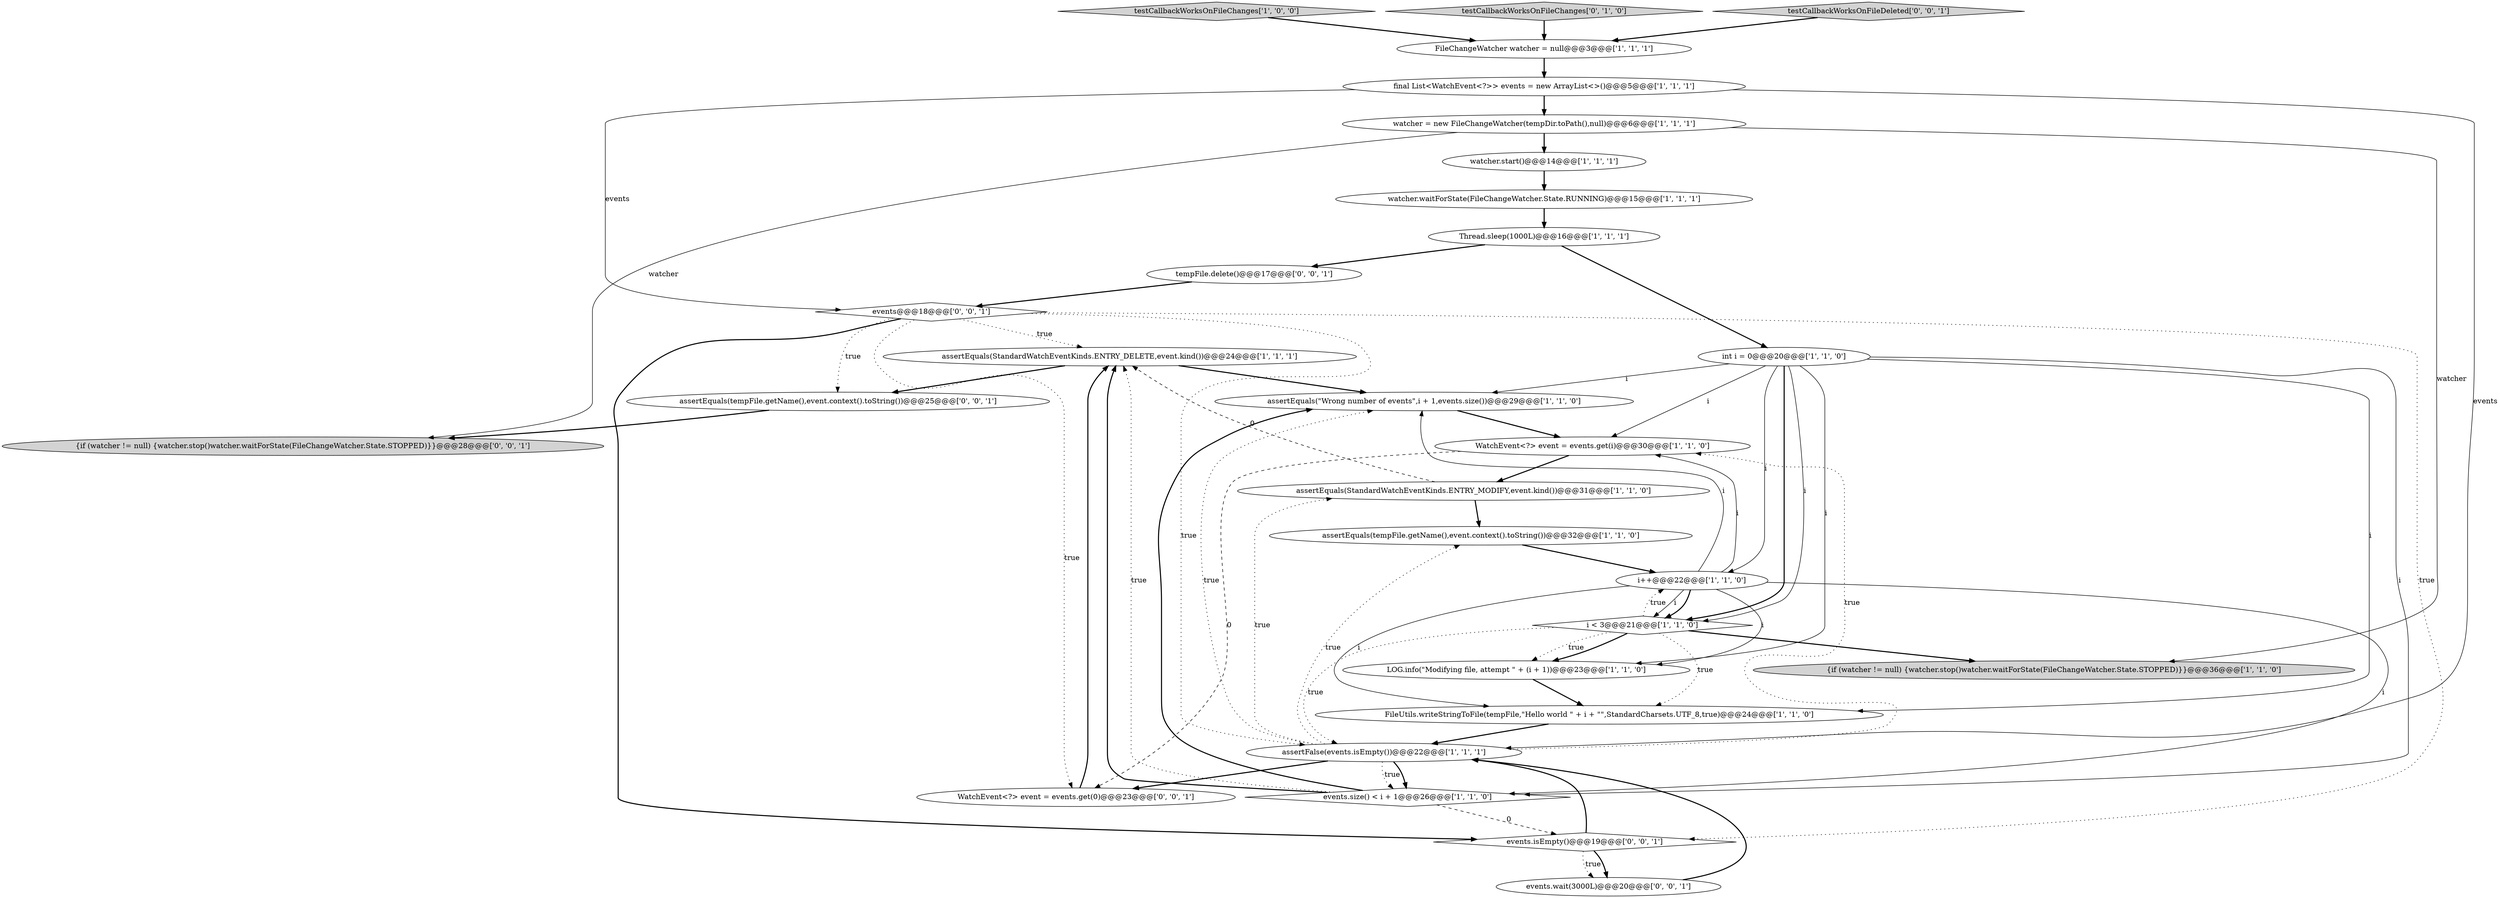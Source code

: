 digraph {
0 [style = filled, label = "Thread.sleep(1000L)@@@16@@@['1', '1', '1']", fillcolor = white, shape = ellipse image = "AAA0AAABBB1BBB"];
5 [style = filled, label = "WatchEvent<?> event = events.get(i)@@@30@@@['1', '1', '0']", fillcolor = white, shape = ellipse image = "AAA0AAABBB1BBB"];
17 [style = filled, label = "events.size() < i + 1@@@26@@@['1', '1', '0']", fillcolor = white, shape = diamond image = "AAA0AAABBB1BBB"];
15 [style = filled, label = "final List<WatchEvent<?>> events = new ArrayList<>()@@@5@@@['1', '1', '1']", fillcolor = white, shape = ellipse image = "AAA0AAABBB1BBB"];
27 [style = filled, label = "{if (watcher != null) {watcher.stop()watcher.waitForState(FileChangeWatcher.State.STOPPED)}}@@@28@@@['0', '0', '1']", fillcolor = lightgray, shape = ellipse image = "AAA0AAABBB3BBB"];
6 [style = filled, label = "testCallbackWorksOnFileChanges['1', '0', '0']", fillcolor = lightgray, shape = diamond image = "AAA0AAABBB1BBB"];
19 [style = filled, label = "i < 3@@@21@@@['1', '1', '0']", fillcolor = white, shape = diamond image = "AAA0AAABBB1BBB"];
2 [style = filled, label = "assertEquals(StandardWatchEventKinds.ENTRY_DELETE,event.kind())@@@24@@@['1', '1', '1']", fillcolor = white, shape = ellipse image = "AAA0AAABBB1BBB"];
20 [style = filled, label = "testCallbackWorksOnFileChanges['0', '1', '0']", fillcolor = lightgray, shape = diamond image = "AAA0AAABBB2BBB"];
14 [style = filled, label = "assertEquals(tempFile.getName(),event.context().toString())@@@32@@@['1', '1', '0']", fillcolor = white, shape = ellipse image = "AAA0AAABBB1BBB"];
18 [style = filled, label = "assertEquals(\"Wrong number of events\",i + 1,events.size())@@@29@@@['1', '1', '0']", fillcolor = white, shape = ellipse image = "AAA0AAABBB1BBB"];
26 [style = filled, label = "testCallbackWorksOnFileDeleted['0', '0', '1']", fillcolor = lightgray, shape = diamond image = "AAA0AAABBB3BBB"];
23 [style = filled, label = "events.wait(3000L)@@@20@@@['0', '0', '1']", fillcolor = white, shape = ellipse image = "AAA0AAABBB3BBB"];
9 [style = filled, label = "watcher.waitForState(FileChangeWatcher.State.RUNNING)@@@15@@@['1', '1', '1']", fillcolor = white, shape = ellipse image = "AAA0AAABBB1BBB"];
1 [style = filled, label = "FileUtils.writeStringToFile(tempFile,\"Hello world \" + i + \"\",StandardCharsets.UTF_8,true)@@@24@@@['1', '1', '0']", fillcolor = white, shape = ellipse image = "AAA0AAABBB1BBB"];
8 [style = filled, label = "LOG.info(\"Modifying file, attempt \" + (i + 1))@@@23@@@['1', '1', '0']", fillcolor = white, shape = ellipse image = "AAA0AAABBB1BBB"];
25 [style = filled, label = "tempFile.delete()@@@17@@@['0', '0', '1']", fillcolor = white, shape = ellipse image = "AAA0AAABBB3BBB"];
7 [style = filled, label = "assertEquals(StandardWatchEventKinds.ENTRY_MODIFY,event.kind())@@@31@@@['1', '1', '0']", fillcolor = white, shape = ellipse image = "AAA0AAABBB1BBB"];
4 [style = filled, label = "watcher.start()@@@14@@@['1', '1', '1']", fillcolor = white, shape = ellipse image = "AAA0AAABBB1BBB"];
12 [style = filled, label = "{if (watcher != null) {watcher.stop()watcher.waitForState(FileChangeWatcher.State.STOPPED)}}@@@36@@@['1', '1', '0']", fillcolor = lightgray, shape = ellipse image = "AAA0AAABBB1BBB"];
24 [style = filled, label = "assertEquals(tempFile.getName(),event.context().toString())@@@25@@@['0', '0', '1']", fillcolor = white, shape = ellipse image = "AAA0AAABBB3BBB"];
28 [style = filled, label = "events@@@18@@@['0', '0', '1']", fillcolor = white, shape = diamond image = "AAA0AAABBB3BBB"];
3 [style = filled, label = "watcher = new FileChangeWatcher(tempDir.toPath(),null)@@@6@@@['1', '1', '1']", fillcolor = white, shape = ellipse image = "AAA0AAABBB1BBB"];
22 [style = filled, label = "WatchEvent<?> event = events.get(0)@@@23@@@['0', '0', '1']", fillcolor = white, shape = ellipse image = "AAA0AAABBB3BBB"];
16 [style = filled, label = "assertFalse(events.isEmpty())@@@22@@@['1', '1', '1']", fillcolor = white, shape = ellipse image = "AAA0AAABBB1BBB"];
10 [style = filled, label = "int i = 0@@@20@@@['1', '1', '0']", fillcolor = white, shape = ellipse image = "AAA0AAABBB1BBB"];
11 [style = filled, label = "i++@@@22@@@['1', '1', '0']", fillcolor = white, shape = ellipse image = "AAA0AAABBB1BBB"];
13 [style = filled, label = "FileChangeWatcher watcher = null@@@3@@@['1', '1', '1']", fillcolor = white, shape = ellipse image = "AAA0AAABBB1BBB"];
21 [style = filled, label = "events.isEmpty()@@@19@@@['0', '0', '1']", fillcolor = white, shape = diamond image = "AAA0AAABBB3BBB"];
4->9 [style = bold, label=""];
19->1 [style = dotted, label="true"];
23->16 [style = bold, label=""];
25->28 [style = bold, label=""];
20->13 [style = bold, label=""];
22->2 [style = bold, label=""];
9->0 [style = bold, label=""];
10->5 [style = solid, label="i"];
3->27 [style = solid, label="watcher"];
19->12 [style = bold, label=""];
28->21 [style = dotted, label="true"];
10->8 [style = solid, label="i"];
10->19 [style = bold, label=""];
10->17 [style = solid, label="i"];
10->18 [style = solid, label="i"];
11->17 [style = solid, label="i"];
11->1 [style = solid, label="i"];
16->17 [style = dotted, label="true"];
28->16 [style = dotted, label="true"];
28->2 [style = dotted, label="true"];
2->18 [style = bold, label=""];
10->1 [style = solid, label="i"];
16->17 [style = bold, label=""];
11->19 [style = bold, label=""];
16->22 [style = bold, label=""];
15->3 [style = bold, label=""];
11->5 [style = solid, label="i"];
17->21 [style = dashed, label="0"];
3->4 [style = bold, label=""];
19->8 [style = dotted, label="true"];
19->8 [style = bold, label=""];
26->13 [style = bold, label=""];
10->11 [style = solid, label="i"];
7->14 [style = bold, label=""];
8->1 [style = bold, label=""];
16->7 [style = dotted, label="true"];
0->10 [style = bold, label=""];
28->21 [style = bold, label=""];
28->24 [style = dotted, label="true"];
17->2 [style = bold, label=""];
0->25 [style = bold, label=""];
1->16 [style = bold, label=""];
19->11 [style = dotted, label="true"];
11->8 [style = solid, label="i"];
18->5 [style = bold, label=""];
6->13 [style = bold, label=""];
11->19 [style = solid, label="i"];
3->12 [style = solid, label="watcher"];
16->14 [style = dotted, label="true"];
21->23 [style = dotted, label="true"];
15->28 [style = solid, label="events"];
19->16 [style = dotted, label="true"];
16->5 [style = dotted, label="true"];
28->22 [style = dotted, label="true"];
21->16 [style = bold, label=""];
5->7 [style = bold, label=""];
15->16 [style = solid, label="events"];
17->2 [style = dotted, label="true"];
5->22 [style = dashed, label="0"];
13->15 [style = bold, label=""];
7->2 [style = dashed, label="0"];
2->24 [style = bold, label=""];
14->11 [style = bold, label=""];
24->27 [style = bold, label=""];
17->18 [style = bold, label=""];
11->18 [style = solid, label="i"];
10->19 [style = solid, label="i"];
21->23 [style = bold, label=""];
16->18 [style = dotted, label="true"];
}
